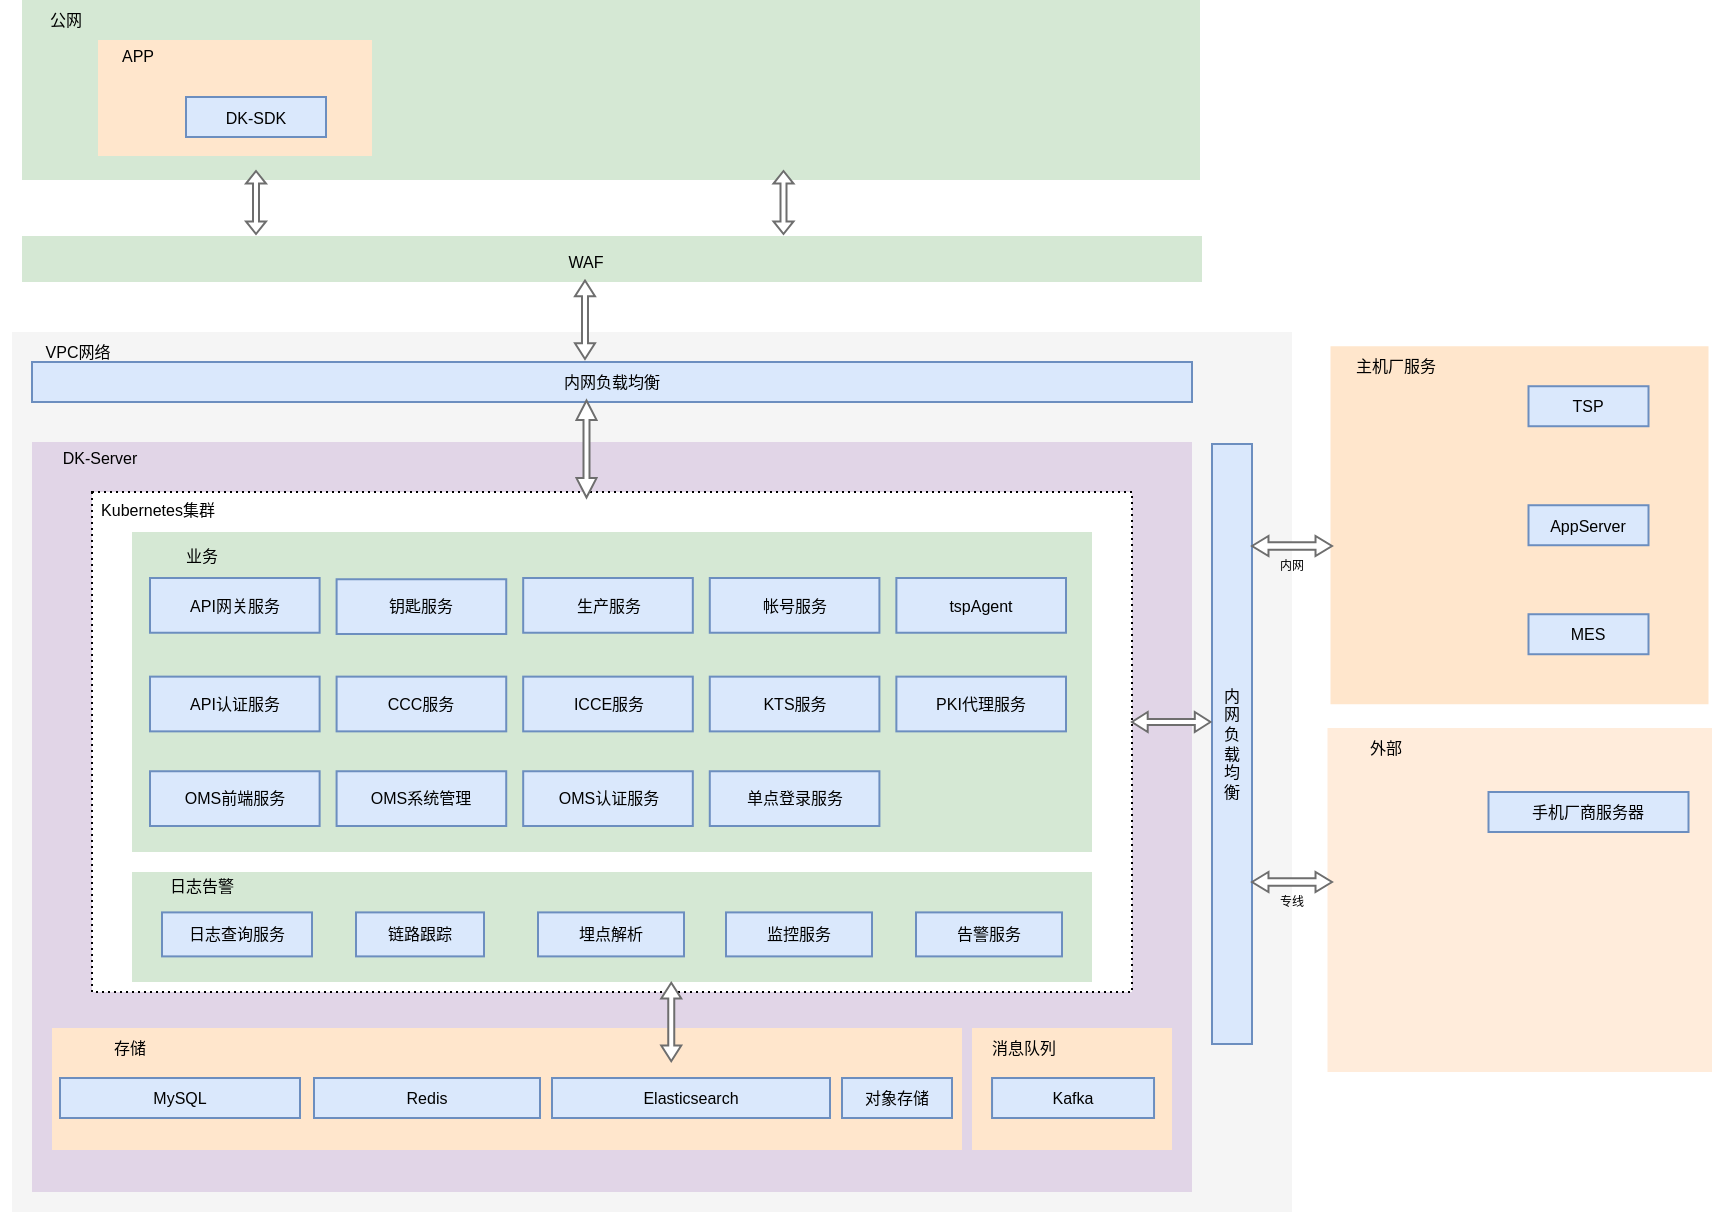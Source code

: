 <mxfile version="24.7.12">
  <diagram id="kQm1WyOccjyHnlNSDJr9" name="第 1 页">
    <mxGraphModel dx="977" dy="565" grid="1" gridSize="10" guides="1" tooltips="1" connect="1" arrows="1" fold="1" page="1" pageScale="1" pageWidth="827" pageHeight="1169" math="0" shadow="0">
      <root>
        <mxCell id="0" />
        <mxCell id="1" parent="0" />
        <mxCell id="yK7P3pugAWHu_ZcFfTPJ-107" value="" style="rounded=0;whiteSpace=wrap;html=1;fillColor=#FFECDB;strokeColor=none;fontSize=8;" parent="1" vertex="1">
          <mxGeometry x="847.75" y="568" width="192.25" height="172" as="geometry" />
        </mxCell>
        <mxCell id="yK7P3pugAWHu_ZcFfTPJ-108" value="" style="rounded=0;whiteSpace=wrap;html=1;fillColor=#d5e8d4;strokeColor=none;fontSize=8;" parent="1" vertex="1">
          <mxGeometry x="195" y="204" width="589" height="90" as="geometry" />
        </mxCell>
        <mxCell id="yK7P3pugAWHu_ZcFfTPJ-109" value="" style="rounded=0;whiteSpace=wrap;html=1;fillColor=#f5f5f5;strokeColor=none;fontSize=8;fontColor=#333333;" parent="1" vertex="1">
          <mxGeometry x="190" y="370" width="640" height="440" as="geometry" />
        </mxCell>
        <mxCell id="yK7P3pugAWHu_ZcFfTPJ-110" value="" style="rounded=0;whiteSpace=wrap;html=1;dashed=1;dashPattern=1 2;fontSize=8;fillColor=#e1d5e7;strokeColor=none;" parent="1" vertex="1">
          <mxGeometry x="200" y="425" width="580" height="375" as="geometry" />
        </mxCell>
        <mxCell id="yK7P3pugAWHu_ZcFfTPJ-111" value="" style="rounded=0;whiteSpace=wrap;html=1;dashed=1;dashPattern=1 2;fontSize=8;" parent="1" vertex="1">
          <mxGeometry x="230" y="450" width="520" height="250" as="geometry" />
        </mxCell>
        <mxCell id="yK7P3pugAWHu_ZcFfTPJ-112" value="" style="rounded=0;whiteSpace=wrap;html=1;fillColor=#d5e8d4;strokeColor=none;fontSize=8;" parent="1" vertex="1">
          <mxGeometry x="195" y="322" width="590" height="23" as="geometry" />
        </mxCell>
        <mxCell id="yK7P3pugAWHu_ZcFfTPJ-113" value="" style="rounded=0;whiteSpace=wrap;html=1;fillColor=#ffe6cc;strokeColor=none;fontSize=8;" parent="1" vertex="1">
          <mxGeometry x="210" y="718" width="455" height="61" as="geometry" />
        </mxCell>
        <mxCell id="yK7P3pugAWHu_ZcFfTPJ-115" value="&lt;font style=&quot;font-size: 8px;&quot;&gt;Kubernetes集群&lt;/font&gt;" style="rounded=0;whiteSpace=wrap;html=1;fillColor=none;strokeColor=none;fontSize=8;" parent="1" vertex="1">
          <mxGeometry x="230" y="449" width="66" height="20" as="geometry" />
        </mxCell>
        <mxCell id="yK7P3pugAWHu_ZcFfTPJ-116" value="" style="rounded=0;whiteSpace=wrap;html=1;fillColor=#d5e8d4;strokeColor=none;fontSize=8;" parent="1" vertex="1">
          <mxGeometry x="250" y="470" width="480" height="160" as="geometry" />
        </mxCell>
        <mxCell id="yK7P3pugAWHu_ZcFfTPJ-117" value="业务" style="rounded=0;whiteSpace=wrap;html=1;fillColor=none;strokeColor=none;fontSize=8;" parent="1" vertex="1">
          <mxGeometry x="250" y="472" width="70" height="20" as="geometry" />
        </mxCell>
        <mxCell id="yK7P3pugAWHu_ZcFfTPJ-119" value="内网负载均衡" style="rounded=0;whiteSpace=wrap;html=1;fillColor=#dae8fc;strokeColor=#6c8ebf;fontSize=8;" parent="1" vertex="1">
          <mxGeometry x="200" y="385" width="580" height="20" as="geometry" />
        </mxCell>
        <mxCell id="yK7P3pugAWHu_ZcFfTPJ-120" value="外部" style="rounded=0;whiteSpace=wrap;html=1;strokeColor=none;fillColor=none;fontSize=8;" parent="1" vertex="1">
          <mxGeometry x="847.75" y="568" width="58" height="20" as="geometry" />
        </mxCell>
        <mxCell id="yK7P3pugAWHu_ZcFfTPJ-122" value="" style="endArrow=none;html=1;rounded=0;fontSize=8;entryX=0;entryY=0.5;entryDx=0;entryDy=0;startArrow=none;" parent="1" edge="1">
          <mxGeometry width="50" height="50" relative="1" as="geometry">
            <mxPoint x="834.75" y="606.12" as="sourcePoint" />
            <mxPoint x="834.75" y="606.12" as="targetPoint" />
          </mxGeometry>
        </mxCell>
        <mxCell id="yK7P3pugAWHu_ZcFfTPJ-131" value="存储" style="rounded=0;whiteSpace=wrap;html=1;strokeColor=none;fillColor=none;fontSize=8;" parent="1" vertex="1">
          <mxGeometry x="216" y="718" width="66" height="20" as="geometry" />
        </mxCell>
        <mxCell id="yK7P3pugAWHu_ZcFfTPJ-132" value="Elasticsearch" style="rounded=0;whiteSpace=wrap;html=1;fillColor=#dae8fc;strokeColor=#6c8ebf;fontSize=8;" parent="1" vertex="1">
          <mxGeometry x="460" y="743" width="139" height="20" as="geometry" />
        </mxCell>
        <mxCell id="yK7P3pugAWHu_ZcFfTPJ-133" value="MySQL" style="rounded=0;whiteSpace=wrap;html=1;fillColor=#dae8fc;strokeColor=#6c8ebf;fontSize=8;" parent="1" vertex="1">
          <mxGeometry x="214" y="743" width="120" height="20" as="geometry" />
        </mxCell>
        <mxCell id="yK7P3pugAWHu_ZcFfTPJ-134" value="Redis" style="rounded=0;whiteSpace=wrap;html=1;fillColor=#dae8fc;strokeColor=#6c8ebf;fontSize=8;" parent="1" vertex="1">
          <mxGeometry x="341" y="743" width="113" height="20" as="geometry" />
        </mxCell>
        <mxCell id="yK7P3pugAWHu_ZcFfTPJ-135" value="" style="group" parent="1" vertex="1" connectable="0">
          <mxGeometry x="259" y="498" width="487" height="177" as="geometry" />
        </mxCell>
        <mxCell id="yK7P3pugAWHu_ZcFfTPJ-136" value="API网关服务" style="rounded=0;whiteSpace=wrap;html=1;fillColor=#dae8fc;strokeColor=#6c8ebf;fontSize=8;verticalAlign=middle;flipH=1;" parent="yK7P3pugAWHu_ZcFfTPJ-135" vertex="1">
          <mxGeometry y="-5" width="84.815" height="27.368" as="geometry" />
        </mxCell>
        <mxCell id="yK7P3pugAWHu_ZcFfTPJ-137" value="API认证服务" style="rounded=0;whiteSpace=wrap;html=1;fillColor=#dae8fc;strokeColor=#6c8ebf;fontSize=8;verticalAlign=middle;flipH=1;" parent="yK7P3pugAWHu_ZcFfTPJ-135" vertex="1">
          <mxGeometry y="44.316" width="84.815" height="27.368" as="geometry" />
        </mxCell>
        <mxCell id="yK7P3pugAWHu_ZcFfTPJ-138" value="生产服务" style="rounded=0;whiteSpace=wrap;html=1;fillColor=#dae8fc;strokeColor=#6c8ebf;fontSize=8;verticalAlign=middle;" parent="yK7P3pugAWHu_ZcFfTPJ-135" vertex="1">
          <mxGeometry x="186.593" y="-5" width="84.815" height="27.368" as="geometry" />
        </mxCell>
        <mxCell id="yK7P3pugAWHu_ZcFfTPJ-139" value="帐号服务" style="rounded=0;whiteSpace=wrap;html=1;fillColor=#dae8fc;strokeColor=#6c8ebf;fontSize=8;verticalAlign=middle;" parent="yK7P3pugAWHu_ZcFfTPJ-135" vertex="1">
          <mxGeometry x="279.889" y="-5" width="84.815" height="27.368" as="geometry" />
        </mxCell>
        <mxCell id="yK7P3pugAWHu_ZcFfTPJ-140" value="tspAgent" style="rounded=0;whiteSpace=wrap;html=1;fillColor=#dae8fc;strokeColor=#6c8ebf;fontSize=8;verticalAlign=middle;" parent="yK7P3pugAWHu_ZcFfTPJ-135" vertex="1">
          <mxGeometry x="373.185" y="-5" width="84.815" height="27.368" as="geometry" />
        </mxCell>
        <mxCell id="yK7P3pugAWHu_ZcFfTPJ-141" value="OMS认证服务" style="rounded=0;whiteSpace=wrap;html=1;fillColor=#dae8fc;strokeColor=#6c8ebf;fontSize=8;verticalAlign=middle;" parent="yK7P3pugAWHu_ZcFfTPJ-135" vertex="1">
          <mxGeometry x="186.593" y="91.632" width="84.815" height="27.368" as="geometry" />
        </mxCell>
        <mxCell id="yK7P3pugAWHu_ZcFfTPJ-142" value="CCC服务" style="rounded=0;whiteSpace=wrap;html=1;fillColor=#dae8fc;strokeColor=#6c8ebf;fontSize=8;verticalAlign=middle;flipH=1;" parent="yK7P3pugAWHu_ZcFfTPJ-135" vertex="1">
          <mxGeometry x="93.296" y="44.316" width="84.815" height="27.368" as="geometry" />
        </mxCell>
        <mxCell id="yK7P3pugAWHu_ZcFfTPJ-143" value="ICCE服务" style="rounded=0;whiteSpace=wrap;html=1;fillColor=#dae8fc;strokeColor=#6c8ebf;fontSize=8;verticalAlign=middle;flipH=1;" parent="yK7P3pugAWHu_ZcFfTPJ-135" vertex="1">
          <mxGeometry x="186.593" y="44.316" width="84.815" height="27.368" as="geometry" />
        </mxCell>
        <mxCell id="yK7P3pugAWHu_ZcFfTPJ-144" value="钥匙服务" style="rounded=0;whiteSpace=wrap;html=1;fillColor=#dae8fc;strokeColor=#6c8ebf;fontSize=8;verticalAlign=middle;flipH=1;" parent="yK7P3pugAWHu_ZcFfTPJ-135" vertex="1">
          <mxGeometry x="93.295" y="-4.368" width="84.815" height="27.368" as="geometry" />
        </mxCell>
        <mxCell id="yK7P3pugAWHu_ZcFfTPJ-145" value="OMS前端服务" style="rounded=0;whiteSpace=wrap;html=1;fillColor=#dae8fc;strokeColor=#6c8ebf;fontSize=8;verticalAlign=middle;" parent="yK7P3pugAWHu_ZcFfTPJ-135" vertex="1">
          <mxGeometry y="91.632" width="84.815" height="27.368" as="geometry" />
        </mxCell>
        <mxCell id="yK7P3pugAWHu_ZcFfTPJ-146" value="单点登录服务" style="rounded=0;whiteSpace=wrap;html=1;fillColor=#dae8fc;strokeColor=#6c8ebf;fontSize=8;verticalAlign=middle;" parent="yK7P3pugAWHu_ZcFfTPJ-135" vertex="1">
          <mxGeometry x="279.889" y="91.632" width="84.815" height="27.368" as="geometry" />
        </mxCell>
        <mxCell id="yK7P3pugAWHu_ZcFfTPJ-147" value="OMS系统管理" style="rounded=0;whiteSpace=wrap;html=1;fillColor=#dae8fc;strokeColor=#6c8ebf;fontSize=8;verticalAlign=middle;" parent="yK7P3pugAWHu_ZcFfTPJ-135" vertex="1">
          <mxGeometry x="93.296" y="91.632" width="84.815" height="27.368" as="geometry" />
        </mxCell>
        <mxCell id="yK7P3pugAWHu_ZcFfTPJ-148" value="PKI代理服务" style="rounded=0;whiteSpace=wrap;html=1;fillColor=#dae8fc;strokeColor=#6c8ebf;fontSize=8;verticalAlign=middle;" parent="yK7P3pugAWHu_ZcFfTPJ-135" vertex="1">
          <mxGeometry x="373.185" y="44.316" width="84.815" height="27.368" as="geometry" />
        </mxCell>
        <mxCell id="yK7P3pugAWHu_ZcFfTPJ-165" value="KTS服务" style="rounded=0;whiteSpace=wrap;html=1;fillColor=#dae8fc;strokeColor=#6c8ebf;fontSize=8;verticalAlign=middle;" parent="yK7P3pugAWHu_ZcFfTPJ-135" vertex="1">
          <mxGeometry x="279.886" y="44.32" width="84.815" height="27.368" as="geometry" />
        </mxCell>
        <mxCell id="yK7P3pugAWHu_ZcFfTPJ-166" value="&lt;font style=&quot;font-size: 8px;&quot;&gt;VPC网络&lt;/font&gt;" style="rounded=0;whiteSpace=wrap;html=1;fillColor=none;strokeColor=none;fontSize=8;" parent="1" vertex="1">
          <mxGeometry x="190" y="370" width="66" height="20" as="geometry" />
        </mxCell>
        <mxCell id="yK7P3pugAWHu_ZcFfTPJ-167" value="&lt;font style=&quot;font-size: 8px;&quot;&gt;WAF&lt;/font&gt;" style="rounded=0;whiteSpace=wrap;html=1;fillColor=none;strokeColor=none;fontSize=8;" parent="1" vertex="1">
          <mxGeometry x="443.5" y="325" width="66" height="20" as="geometry" />
        </mxCell>
        <mxCell id="yK7P3pugAWHu_ZcFfTPJ-168" value="" style="group" parent="1" vertex="1" connectable="0">
          <mxGeometry x="250" y="630" width="480" height="90" as="geometry" />
        </mxCell>
        <mxCell id="yK7P3pugAWHu_ZcFfTPJ-169" value="" style="rounded=0;whiteSpace=wrap;html=1;fillColor=#d5e8d4;strokeColor=none;fontSize=8;" parent="yK7P3pugAWHu_ZcFfTPJ-168" vertex="1">
          <mxGeometry y="10" width="480" height="55" as="geometry" />
        </mxCell>
        <mxCell id="yK7P3pugAWHu_ZcFfTPJ-170" value="日志查询服务" style="rounded=0;whiteSpace=wrap;html=1;fillColor=#dae8fc;strokeColor=#6c8ebf;fontSize=8;flipH=0;flipV=1;" parent="yK7P3pugAWHu_ZcFfTPJ-168" vertex="1">
          <mxGeometry x="15" y="30.2" width="75" height="22" as="geometry" />
        </mxCell>
        <mxCell id="yK7P3pugAWHu_ZcFfTPJ-171" value="日志告警" style="rounded=0;whiteSpace=wrap;html=1;strokeColor=none;fillColor=none;fontSize=8;" parent="yK7P3pugAWHu_ZcFfTPJ-168" vertex="1">
          <mxGeometry y="6.2" width="70" height="22" as="geometry" />
        </mxCell>
        <mxCell id="yK7P3pugAWHu_ZcFfTPJ-172" value="链路跟踪" style="rounded=0;whiteSpace=wrap;html=1;fillColor=#dae8fc;strokeColor=#6c8ebf;fontSize=8;flipH=0;flipV=1;" parent="yK7P3pugAWHu_ZcFfTPJ-168" vertex="1">
          <mxGeometry x="112" y="30.2" width="64" height="22" as="geometry" />
        </mxCell>
        <mxCell id="yK7P3pugAWHu_ZcFfTPJ-173" value="告警服务" style="rounded=0;whiteSpace=wrap;html=1;fillColor=#dae8fc;strokeColor=#6c8ebf;fontSize=8;flipH=0;flipV=1;" parent="yK7P3pugAWHu_ZcFfTPJ-168" vertex="1">
          <mxGeometry x="392" y="30.2" width="73" height="22" as="geometry" />
        </mxCell>
        <mxCell id="yK7P3pugAWHu_ZcFfTPJ-174" value="埋点解析" style="rounded=0;whiteSpace=wrap;html=1;fillColor=#dae8fc;strokeColor=#6c8ebf;fontSize=8;flipH=0;flipV=1;" parent="yK7P3pugAWHu_ZcFfTPJ-168" vertex="1">
          <mxGeometry x="203" y="30.2" width="73" height="22" as="geometry" />
        </mxCell>
        <mxCell id="yK7P3pugAWHu_ZcFfTPJ-180" value="监控服务" style="rounded=0;whiteSpace=wrap;html=1;fillColor=#dae8fc;strokeColor=#6c8ebf;fontSize=8;flipH=0;flipV=1;" parent="yK7P3pugAWHu_ZcFfTPJ-168" vertex="1">
          <mxGeometry x="297" y="30.2" width="73" height="22" as="geometry" />
        </mxCell>
        <mxCell id="c5524-JZ_snfG1hgte_v-10" value="" style="shape=doubleArrow;whiteSpace=wrap;html=1;rotation=90;strokeColor=#6E6E6E;" vertex="1" parent="yK7P3pugAWHu_ZcFfTPJ-168">
          <mxGeometry x="250" y="80" width="39.25" height="10" as="geometry" />
        </mxCell>
        <mxCell id="yK7P3pugAWHu_ZcFfTPJ-181" value="对象存储" style="rounded=0;whiteSpace=wrap;html=1;fillColor=#dae8fc;strokeColor=#6c8ebf;fontSize=8;" parent="1" vertex="1">
          <mxGeometry x="605" y="743" width="55" height="20" as="geometry" />
        </mxCell>
        <mxCell id="yK7P3pugAWHu_ZcFfTPJ-182" value="" style="rounded=0;whiteSpace=wrap;html=1;fillColor=#ffe6cc;strokeColor=none;fontSize=8;" parent="1" vertex="1">
          <mxGeometry x="670" y="718" width="100" height="61" as="geometry" />
        </mxCell>
        <mxCell id="yK7P3pugAWHu_ZcFfTPJ-183" value="Kafka" style="rounded=0;whiteSpace=wrap;html=1;fillColor=#dae8fc;strokeColor=#6c8ebf;fontSize=8;" parent="1" vertex="1">
          <mxGeometry x="680.02" y="743" width="81" height="20" as="geometry" />
        </mxCell>
        <mxCell id="yK7P3pugAWHu_ZcFfTPJ-184" value="消息队列" style="rounded=0;whiteSpace=wrap;html=1;strokeColor=none;fillColor=none;fontSize=8;" parent="1" vertex="1">
          <mxGeometry x="663" y="718" width="66" height="20" as="geometry" />
        </mxCell>
        <mxCell id="yK7P3pugAWHu_ZcFfTPJ-189" value="内&lt;div&gt;网&lt;/div&gt;&lt;div&gt;负&lt;/div&gt;&lt;div&gt;载&lt;/div&gt;&lt;div&gt;均&lt;/div&gt;&lt;div&gt;衡&lt;/div&gt;" style="rounded=0;whiteSpace=wrap;html=1;fillColor=#dae8fc;strokeColor=#6c8ebf;fontSize=8;align=center;" parent="1" vertex="1">
          <mxGeometry x="790" y="426" width="20" height="300" as="geometry" />
        </mxCell>
        <mxCell id="yK7P3pugAWHu_ZcFfTPJ-191" value="公网" style="rounded=0;whiteSpace=wrap;html=1;fillColor=none;strokeColor=none;fontSize=8;" parent="1" vertex="1">
          <mxGeometry x="184" y="204" width="66" height="20" as="geometry" />
        </mxCell>
        <mxCell id="yK7P3pugAWHu_ZcFfTPJ-192" value="" style="rounded=0;whiteSpace=wrap;html=1;fillColor=#ffe6cc;strokeColor=none;fontSize=8;" parent="1" vertex="1">
          <mxGeometry x="233" y="224" width="137" height="58" as="geometry" />
        </mxCell>
        <mxCell id="yK7P3pugAWHu_ZcFfTPJ-193" value="DK-SDK" style="rounded=0;whiteSpace=wrap;html=1;fillColor=#dae8fc;strokeColor=#6c8ebf;fontSize=8;" parent="1" vertex="1">
          <mxGeometry x="277" y="252.5" width="70" height="20" as="geometry" />
        </mxCell>
        <mxCell id="yK7P3pugAWHu_ZcFfTPJ-198" value="APP" style="rounded=0;whiteSpace=wrap;html=1;fillColor=none;strokeColor=none;fontSize=8;" parent="1" vertex="1">
          <mxGeometry x="220" y="222" width="66" height="20" as="geometry" />
        </mxCell>
        <mxCell id="yK7P3pugAWHu_ZcFfTPJ-199" value="&lt;font style=&quot;font-size: 8px;&quot;&gt;DK-Server&lt;/font&gt;" style="rounded=0;whiteSpace=wrap;html=1;fillColor=none;strokeColor=none;fontSize=8;" parent="1" vertex="1">
          <mxGeometry x="201" y="423" width="66" height="20" as="geometry" />
        </mxCell>
        <mxCell id="yK7P3pugAWHu_ZcFfTPJ-200" value="" style="rounded=0;whiteSpace=wrap;html=1;fillColor=#ffe6cc;strokeColor=none;fontSize=8;" parent="1" vertex="1">
          <mxGeometry x="849.25" y="377.12" width="189" height="179" as="geometry" />
        </mxCell>
        <mxCell id="yK7P3pugAWHu_ZcFfTPJ-201" value="TSP" style="rounded=0;whiteSpace=wrap;html=1;fillColor=#dae8fc;strokeColor=#6c8ebf;fontSize=8;" parent="1" vertex="1">
          <mxGeometry x="948.25" y="397.12" width="60" height="20" as="geometry" />
        </mxCell>
        <mxCell id="yK7P3pugAWHu_ZcFfTPJ-202" value="AppServer" style="rounded=0;whiteSpace=wrap;html=1;fillColor=#dae8fc;strokeColor=#6c8ebf;fontSize=8;" parent="1" vertex="1">
          <mxGeometry x="948.25" y="456.62" width="60" height="20" as="geometry" />
        </mxCell>
        <mxCell id="yK7P3pugAWHu_ZcFfTPJ-205" value="MES" style="rounded=0;whiteSpace=wrap;html=1;fillColor=#dae8fc;strokeColor=#6c8ebf;fontSize=8;" parent="1" vertex="1">
          <mxGeometry x="948.25" y="511.12" width="60" height="20" as="geometry" />
        </mxCell>
        <mxCell id="yK7P3pugAWHu_ZcFfTPJ-212" value="手机厂商服务器" style="rounded=0;whiteSpace=wrap;html=1;fillColor=#dae8fc;strokeColor=#6c8ebf;fontSize=8;" parent="1" vertex="1">
          <mxGeometry x="928.25" y="600" width="100" height="20" as="geometry" />
        </mxCell>
        <mxCell id="c5524-JZ_snfG1hgte_v-5" value="" style="shape=doubleArrow;whiteSpace=wrap;html=1;rotation=90;strokeColor=#6E6E6E;" vertex="1" parent="1">
          <mxGeometry x="296.25" y="300.25" width="31.5" height="10" as="geometry" />
        </mxCell>
        <mxCell id="c5524-JZ_snfG1hgte_v-6" value="" style="shape=doubleArrow;whiteSpace=wrap;html=1;rotation=90;strokeColor=#6E6E6E;" vertex="1" parent="1">
          <mxGeometry x="456.87" y="358.88" width="39.25" height="10" as="geometry" />
        </mxCell>
        <mxCell id="c5524-JZ_snfG1hgte_v-7" value="" style="shape=doubleArrow;whiteSpace=wrap;html=1;rotation=90;strokeColor=#6E6E6E;" vertex="1" parent="1">
          <mxGeometry x="560" y="300.25" width="31.5" height="10" as="geometry" />
        </mxCell>
        <mxCell id="c5524-JZ_snfG1hgte_v-8" value="" style="shape=doubleArrow;whiteSpace=wrap;html=1;rotation=-180;strokeColor=#6E6E6E;" vertex="1" parent="1">
          <mxGeometry x="750" y="560" width="39.25" height="10" as="geometry" />
        </mxCell>
        <mxCell id="c5524-JZ_snfG1hgte_v-9" value="" style="shape=doubleArrow;whiteSpace=wrap;html=1;rotation=90;strokeColor=#6E6E6E;" vertex="1" parent="1">
          <mxGeometry x="453" y="423.5" width="48.5" height="10" as="geometry" />
        </mxCell>
        <mxCell id="c5524-JZ_snfG1hgte_v-13" value="&lt;div&gt;&lt;font style=&quot;font-size: 6px;&quot;&gt;&lt;br&gt;&lt;/font&gt;&lt;/div&gt;&lt;font style=&quot;font-size: 6px;&quot;&gt;内网&lt;/font&gt;" style="shape=doubleArrow;whiteSpace=wrap;html=1;rotation=0;arrowWidth=0.377;arrowSize=0.206;strokeColor=#6E6E6E;" vertex="1" parent="1">
          <mxGeometry x="810" y="472" width="40" height="10" as="geometry" />
        </mxCell>
        <mxCell id="c5524-JZ_snfG1hgte_v-14" value="主机厂服务" style="rounded=0;whiteSpace=wrap;html=1;fillColor=none;strokeColor=none;fontSize=8;" vertex="1" parent="1">
          <mxGeometry x="849.25" y="377.12" width="66" height="20" as="geometry" />
        </mxCell>
        <mxCell id="c5524-JZ_snfG1hgte_v-19" value="&lt;div&gt;&lt;font style=&quot;font-size: 6px;&quot;&gt;&lt;br&gt;&lt;/font&gt;&lt;/div&gt;&lt;span style=&quot;font-size: 6px;&quot;&gt;专线&lt;/span&gt;" style="shape=doubleArrow;whiteSpace=wrap;html=1;rotation=0;arrowWidth=0.377;arrowSize=0.206;strokeColor=#6E6E6E;" vertex="1" parent="1">
          <mxGeometry x="810" y="640" width="40" height="10" as="geometry" />
        </mxCell>
      </root>
    </mxGraphModel>
  </diagram>
</mxfile>
